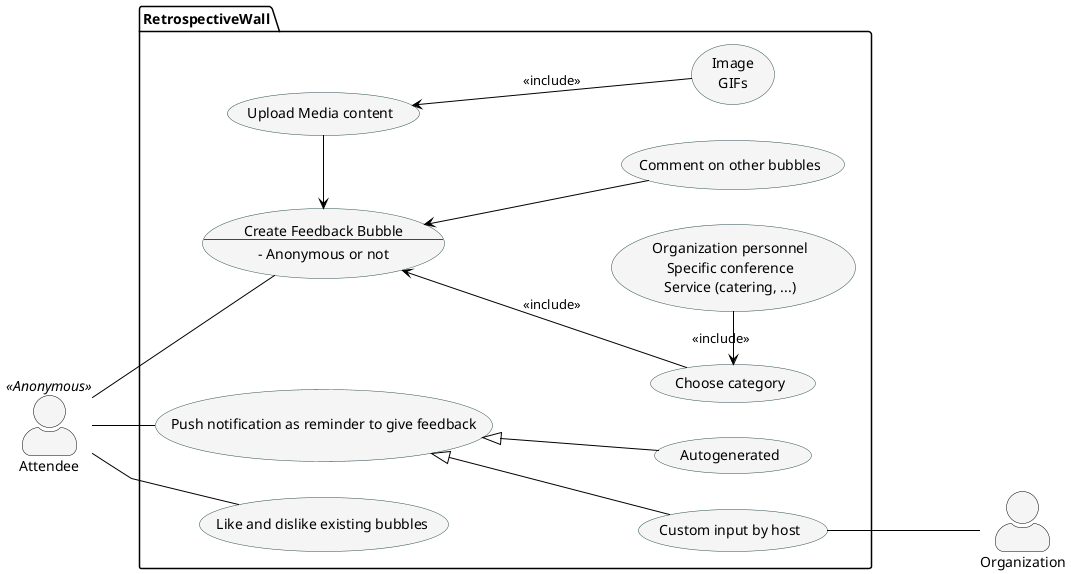 @startuml useCases
skinparam linetype polyline
skinparam usecaseBackgroundColor WhiteSmoke
skinparam usecaseBorderColor DarkSlateGrey
skinparam usecaseFontColor Black
skinparam actorBackgroundColor WhiteSmoke
skinparam actorBorderColor Black
skinparam ArrowColor Black
skinparam actorStyle awesome    
left to right direction

actor Attendee as a <<Anonymous>>
package RetrospectiveWall {
    usecase bubble as "Create Feedback Bubble
    --
    - Anonymous or not"
    usecase category as "Choose category"
    usecase category_include as "
    Organization personnel
    Specific conference
    Service (catering, ...)"
    usecase media as "Upload Media content"
    usecase media_include as "
    Image
    GIFs"
    usecase "Comment on other bubbles" as comment

    usecase notification as "Push notification as reminder to give feedback"
    usecase auto as"Autogenerated"
    usecase manual as "Custom input by host"

    usecase like as "Like and dislike existing bubbles"

}
actor Organization as o

a -- notification
manual --- o
a -- bubble
a -- like
bubble <-- category : <<include>>
category <-right- category_include : <<include>>
bubble <-right-- media
media <-down- media_include : <<include>>
bubble <-- comment
notification <|-- auto
notification <|-- manual

@enduml